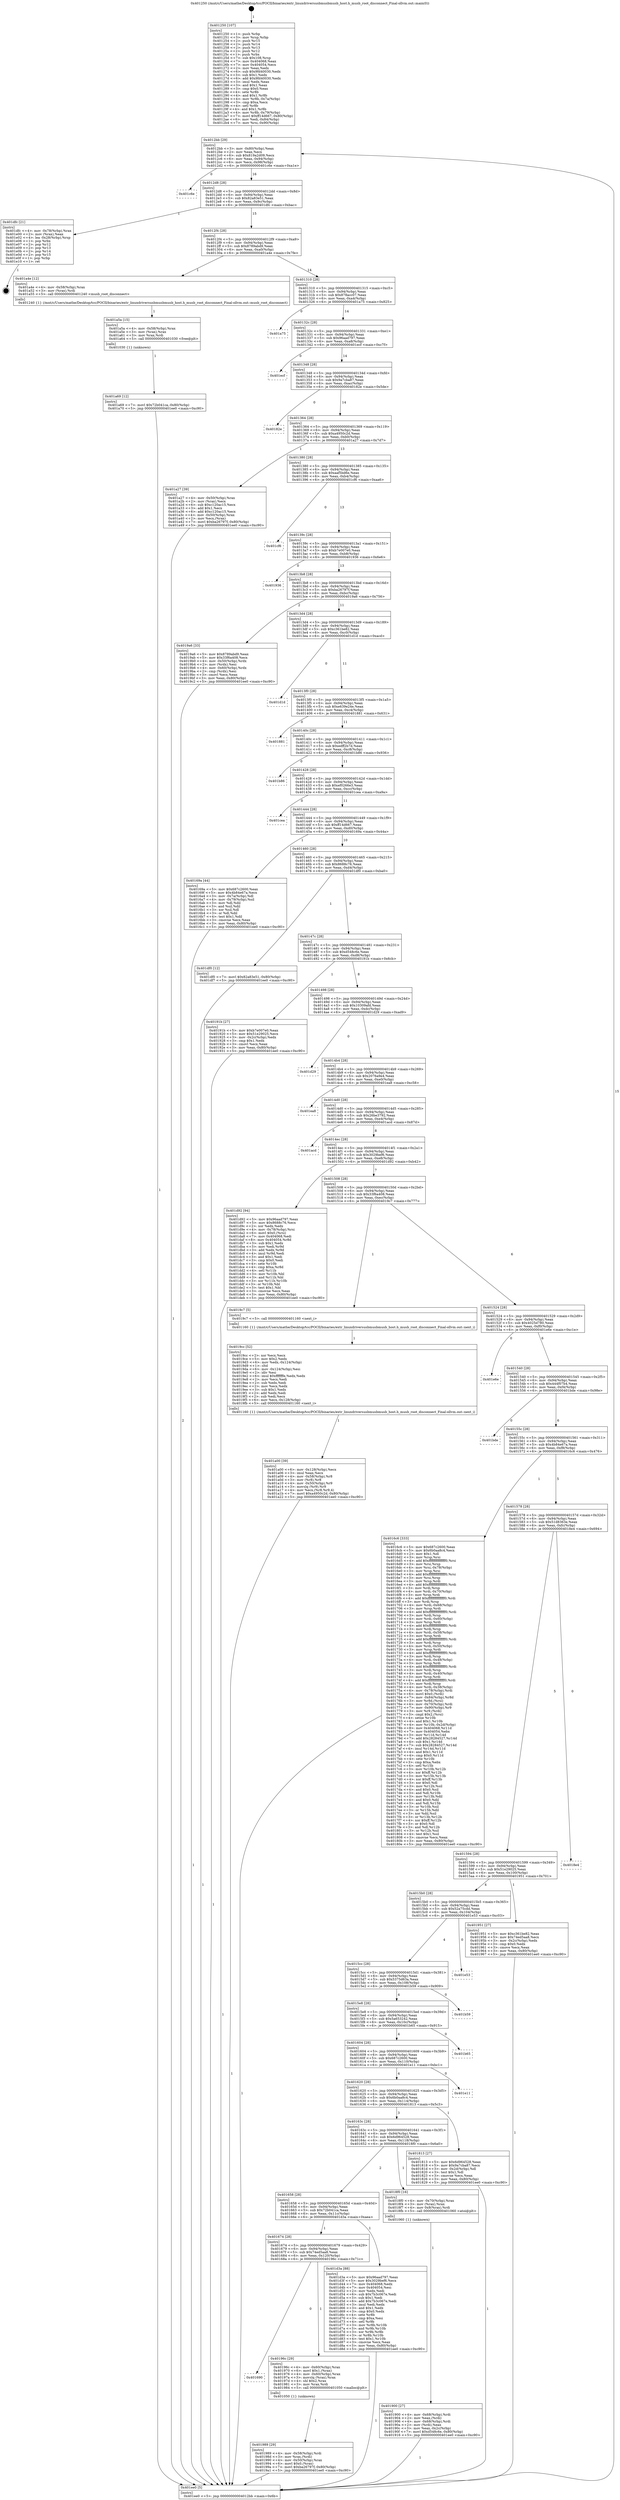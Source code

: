 digraph "0x401250" {
  label = "0x401250 (/mnt/c/Users/mathe/Desktop/tcc/POCII/binaries/extr_linuxdriversusbmusbmusb_host.h_musb_root_disconnect_Final-ollvm.out::main(0))"
  labelloc = "t"
  node[shape=record]

  Entry [label="",width=0.3,height=0.3,shape=circle,fillcolor=black,style=filled]
  "0x4012bb" [label="{
     0x4012bb [29]\l
     | [instrs]\l
     &nbsp;&nbsp;0x4012bb \<+3\>: mov -0x80(%rbp),%eax\l
     &nbsp;&nbsp;0x4012be \<+2\>: mov %eax,%ecx\l
     &nbsp;&nbsp;0x4012c0 \<+6\>: sub $0x819a2d09,%ecx\l
     &nbsp;&nbsp;0x4012c6 \<+6\>: mov %eax,-0x94(%rbp)\l
     &nbsp;&nbsp;0x4012cc \<+6\>: mov %ecx,-0x98(%rbp)\l
     &nbsp;&nbsp;0x4012d2 \<+6\>: je 0000000000401c6e \<main+0xa1e\>\l
  }"]
  "0x401c6e" [label="{
     0x401c6e\l
  }", style=dashed]
  "0x4012d8" [label="{
     0x4012d8 [28]\l
     | [instrs]\l
     &nbsp;&nbsp;0x4012d8 \<+5\>: jmp 00000000004012dd \<main+0x8d\>\l
     &nbsp;&nbsp;0x4012dd \<+6\>: mov -0x94(%rbp),%eax\l
     &nbsp;&nbsp;0x4012e3 \<+5\>: sub $0x82a83e51,%eax\l
     &nbsp;&nbsp;0x4012e8 \<+6\>: mov %eax,-0x9c(%rbp)\l
     &nbsp;&nbsp;0x4012ee \<+6\>: je 0000000000401dfc \<main+0xbac\>\l
  }"]
  Exit [label="",width=0.3,height=0.3,shape=circle,fillcolor=black,style=filled,peripheries=2]
  "0x401dfc" [label="{
     0x401dfc [21]\l
     | [instrs]\l
     &nbsp;&nbsp;0x401dfc \<+4\>: mov -0x78(%rbp),%rax\l
     &nbsp;&nbsp;0x401e00 \<+2\>: mov (%rax),%eax\l
     &nbsp;&nbsp;0x401e02 \<+4\>: lea -0x28(%rbp),%rsp\l
     &nbsp;&nbsp;0x401e06 \<+1\>: pop %rbx\l
     &nbsp;&nbsp;0x401e07 \<+2\>: pop %r12\l
     &nbsp;&nbsp;0x401e09 \<+2\>: pop %r13\l
     &nbsp;&nbsp;0x401e0b \<+2\>: pop %r14\l
     &nbsp;&nbsp;0x401e0d \<+2\>: pop %r15\l
     &nbsp;&nbsp;0x401e0f \<+1\>: pop %rbp\l
     &nbsp;&nbsp;0x401e10 \<+1\>: ret\l
  }"]
  "0x4012f4" [label="{
     0x4012f4 [28]\l
     | [instrs]\l
     &nbsp;&nbsp;0x4012f4 \<+5\>: jmp 00000000004012f9 \<main+0xa9\>\l
     &nbsp;&nbsp;0x4012f9 \<+6\>: mov -0x94(%rbp),%eax\l
     &nbsp;&nbsp;0x4012ff \<+5\>: sub $0x8789abd9,%eax\l
     &nbsp;&nbsp;0x401304 \<+6\>: mov %eax,-0xa0(%rbp)\l
     &nbsp;&nbsp;0x40130a \<+6\>: je 0000000000401a4e \<main+0x7fe\>\l
  }"]
  "0x401a69" [label="{
     0x401a69 [12]\l
     | [instrs]\l
     &nbsp;&nbsp;0x401a69 \<+7\>: movl $0x72b041ca,-0x80(%rbp)\l
     &nbsp;&nbsp;0x401a70 \<+5\>: jmp 0000000000401ee0 \<main+0xc90\>\l
  }"]
  "0x401a4e" [label="{
     0x401a4e [12]\l
     | [instrs]\l
     &nbsp;&nbsp;0x401a4e \<+4\>: mov -0x58(%rbp),%rax\l
     &nbsp;&nbsp;0x401a52 \<+3\>: mov (%rax),%rdi\l
     &nbsp;&nbsp;0x401a55 \<+5\>: call 0000000000401240 \<musb_root_disconnect\>\l
     | [calls]\l
     &nbsp;&nbsp;0x401240 \{1\} (/mnt/c/Users/mathe/Desktop/tcc/POCII/binaries/extr_linuxdriversusbmusbmusb_host.h_musb_root_disconnect_Final-ollvm.out::musb_root_disconnect)\l
  }"]
  "0x401310" [label="{
     0x401310 [28]\l
     | [instrs]\l
     &nbsp;&nbsp;0x401310 \<+5\>: jmp 0000000000401315 \<main+0xc5\>\l
     &nbsp;&nbsp;0x401315 \<+6\>: mov -0x94(%rbp),%eax\l
     &nbsp;&nbsp;0x40131b \<+5\>: sub $0x878acc07,%eax\l
     &nbsp;&nbsp;0x401320 \<+6\>: mov %eax,-0xa4(%rbp)\l
     &nbsp;&nbsp;0x401326 \<+6\>: je 0000000000401a75 \<main+0x825\>\l
  }"]
  "0x401a5a" [label="{
     0x401a5a [15]\l
     | [instrs]\l
     &nbsp;&nbsp;0x401a5a \<+4\>: mov -0x58(%rbp),%rax\l
     &nbsp;&nbsp;0x401a5e \<+3\>: mov (%rax),%rax\l
     &nbsp;&nbsp;0x401a61 \<+3\>: mov %rax,%rdi\l
     &nbsp;&nbsp;0x401a64 \<+5\>: call 0000000000401030 \<free@plt\>\l
     | [calls]\l
     &nbsp;&nbsp;0x401030 \{1\} (unknown)\l
  }"]
  "0x401a75" [label="{
     0x401a75\l
  }", style=dashed]
  "0x40132c" [label="{
     0x40132c [28]\l
     | [instrs]\l
     &nbsp;&nbsp;0x40132c \<+5\>: jmp 0000000000401331 \<main+0xe1\>\l
     &nbsp;&nbsp;0x401331 \<+6\>: mov -0x94(%rbp),%eax\l
     &nbsp;&nbsp;0x401337 \<+5\>: sub $0x96aad797,%eax\l
     &nbsp;&nbsp;0x40133c \<+6\>: mov %eax,-0xa8(%rbp)\l
     &nbsp;&nbsp;0x401342 \<+6\>: je 0000000000401ecf \<main+0xc7f\>\l
  }"]
  "0x401a00" [label="{
     0x401a00 [39]\l
     | [instrs]\l
     &nbsp;&nbsp;0x401a00 \<+6\>: mov -0x128(%rbp),%ecx\l
     &nbsp;&nbsp;0x401a06 \<+3\>: imul %eax,%ecx\l
     &nbsp;&nbsp;0x401a09 \<+4\>: mov -0x58(%rbp),%r8\l
     &nbsp;&nbsp;0x401a0d \<+3\>: mov (%r8),%r8\l
     &nbsp;&nbsp;0x401a10 \<+4\>: mov -0x50(%rbp),%r9\l
     &nbsp;&nbsp;0x401a14 \<+3\>: movslq (%r9),%r9\l
     &nbsp;&nbsp;0x401a17 \<+4\>: mov %ecx,(%r8,%r9,4)\l
     &nbsp;&nbsp;0x401a1b \<+7\>: movl $0xa4950c2d,-0x80(%rbp)\l
     &nbsp;&nbsp;0x401a22 \<+5\>: jmp 0000000000401ee0 \<main+0xc90\>\l
  }"]
  "0x401ecf" [label="{
     0x401ecf\l
  }", style=dashed]
  "0x401348" [label="{
     0x401348 [28]\l
     | [instrs]\l
     &nbsp;&nbsp;0x401348 \<+5\>: jmp 000000000040134d \<main+0xfd\>\l
     &nbsp;&nbsp;0x40134d \<+6\>: mov -0x94(%rbp),%eax\l
     &nbsp;&nbsp;0x401353 \<+5\>: sub $0x9a7cba87,%eax\l
     &nbsp;&nbsp;0x401358 \<+6\>: mov %eax,-0xac(%rbp)\l
     &nbsp;&nbsp;0x40135e \<+6\>: je 000000000040182e \<main+0x5de\>\l
  }"]
  "0x4019cc" [label="{
     0x4019cc [52]\l
     | [instrs]\l
     &nbsp;&nbsp;0x4019cc \<+2\>: xor %ecx,%ecx\l
     &nbsp;&nbsp;0x4019ce \<+5\>: mov $0x2,%edx\l
     &nbsp;&nbsp;0x4019d3 \<+6\>: mov %edx,-0x124(%rbp)\l
     &nbsp;&nbsp;0x4019d9 \<+1\>: cltd\l
     &nbsp;&nbsp;0x4019da \<+6\>: mov -0x124(%rbp),%esi\l
     &nbsp;&nbsp;0x4019e0 \<+2\>: idiv %esi\l
     &nbsp;&nbsp;0x4019e2 \<+6\>: imul $0xfffffffe,%edx,%edx\l
     &nbsp;&nbsp;0x4019e8 \<+2\>: mov %ecx,%edi\l
     &nbsp;&nbsp;0x4019ea \<+2\>: sub %edx,%edi\l
     &nbsp;&nbsp;0x4019ec \<+2\>: mov %ecx,%edx\l
     &nbsp;&nbsp;0x4019ee \<+3\>: sub $0x1,%edx\l
     &nbsp;&nbsp;0x4019f1 \<+2\>: add %edx,%edi\l
     &nbsp;&nbsp;0x4019f3 \<+2\>: sub %edi,%ecx\l
     &nbsp;&nbsp;0x4019f5 \<+6\>: mov %ecx,-0x128(%rbp)\l
     &nbsp;&nbsp;0x4019fb \<+5\>: call 0000000000401160 \<next_i\>\l
     | [calls]\l
     &nbsp;&nbsp;0x401160 \{1\} (/mnt/c/Users/mathe/Desktop/tcc/POCII/binaries/extr_linuxdriversusbmusbmusb_host.h_musb_root_disconnect_Final-ollvm.out::next_i)\l
  }"]
  "0x40182e" [label="{
     0x40182e\l
  }", style=dashed]
  "0x401364" [label="{
     0x401364 [28]\l
     | [instrs]\l
     &nbsp;&nbsp;0x401364 \<+5\>: jmp 0000000000401369 \<main+0x119\>\l
     &nbsp;&nbsp;0x401369 \<+6\>: mov -0x94(%rbp),%eax\l
     &nbsp;&nbsp;0x40136f \<+5\>: sub $0xa4950c2d,%eax\l
     &nbsp;&nbsp;0x401374 \<+6\>: mov %eax,-0xb0(%rbp)\l
     &nbsp;&nbsp;0x40137a \<+6\>: je 0000000000401a27 \<main+0x7d7\>\l
  }"]
  "0x401989" [label="{
     0x401989 [29]\l
     | [instrs]\l
     &nbsp;&nbsp;0x401989 \<+4\>: mov -0x58(%rbp),%rdi\l
     &nbsp;&nbsp;0x40198d \<+3\>: mov %rax,(%rdi)\l
     &nbsp;&nbsp;0x401990 \<+4\>: mov -0x50(%rbp),%rax\l
     &nbsp;&nbsp;0x401994 \<+6\>: movl $0x0,(%rax)\l
     &nbsp;&nbsp;0x40199a \<+7\>: movl $0xba26797f,-0x80(%rbp)\l
     &nbsp;&nbsp;0x4019a1 \<+5\>: jmp 0000000000401ee0 \<main+0xc90\>\l
  }"]
  "0x401a27" [label="{
     0x401a27 [39]\l
     | [instrs]\l
     &nbsp;&nbsp;0x401a27 \<+4\>: mov -0x50(%rbp),%rax\l
     &nbsp;&nbsp;0x401a2b \<+2\>: mov (%rax),%ecx\l
     &nbsp;&nbsp;0x401a2d \<+6\>: sub $0xc120ac15,%ecx\l
     &nbsp;&nbsp;0x401a33 \<+3\>: add $0x1,%ecx\l
     &nbsp;&nbsp;0x401a36 \<+6\>: add $0xc120ac15,%ecx\l
     &nbsp;&nbsp;0x401a3c \<+4\>: mov -0x50(%rbp),%rax\l
     &nbsp;&nbsp;0x401a40 \<+2\>: mov %ecx,(%rax)\l
     &nbsp;&nbsp;0x401a42 \<+7\>: movl $0xba26797f,-0x80(%rbp)\l
     &nbsp;&nbsp;0x401a49 \<+5\>: jmp 0000000000401ee0 \<main+0xc90\>\l
  }"]
  "0x401380" [label="{
     0x401380 [28]\l
     | [instrs]\l
     &nbsp;&nbsp;0x401380 \<+5\>: jmp 0000000000401385 \<main+0x135\>\l
     &nbsp;&nbsp;0x401385 \<+6\>: mov -0x94(%rbp),%eax\l
     &nbsp;&nbsp;0x40138b \<+5\>: sub $0xaaf5bd6e,%eax\l
     &nbsp;&nbsp;0x401390 \<+6\>: mov %eax,-0xb4(%rbp)\l
     &nbsp;&nbsp;0x401396 \<+6\>: je 0000000000401cf6 \<main+0xaa6\>\l
  }"]
  "0x401690" [label="{
     0x401690\l
  }", style=dashed]
  "0x401cf6" [label="{
     0x401cf6\l
  }", style=dashed]
  "0x40139c" [label="{
     0x40139c [28]\l
     | [instrs]\l
     &nbsp;&nbsp;0x40139c \<+5\>: jmp 00000000004013a1 \<main+0x151\>\l
     &nbsp;&nbsp;0x4013a1 \<+6\>: mov -0x94(%rbp),%eax\l
     &nbsp;&nbsp;0x4013a7 \<+5\>: sub $0xb7e007e0,%eax\l
     &nbsp;&nbsp;0x4013ac \<+6\>: mov %eax,-0xb8(%rbp)\l
     &nbsp;&nbsp;0x4013b2 \<+6\>: je 0000000000401936 \<main+0x6e6\>\l
  }"]
  "0x40196c" [label="{
     0x40196c [29]\l
     | [instrs]\l
     &nbsp;&nbsp;0x40196c \<+4\>: mov -0x60(%rbp),%rax\l
     &nbsp;&nbsp;0x401970 \<+6\>: movl $0x1,(%rax)\l
     &nbsp;&nbsp;0x401976 \<+4\>: mov -0x60(%rbp),%rax\l
     &nbsp;&nbsp;0x40197a \<+3\>: movslq (%rax),%rax\l
     &nbsp;&nbsp;0x40197d \<+4\>: shl $0x2,%rax\l
     &nbsp;&nbsp;0x401981 \<+3\>: mov %rax,%rdi\l
     &nbsp;&nbsp;0x401984 \<+5\>: call 0000000000401050 \<malloc@plt\>\l
     | [calls]\l
     &nbsp;&nbsp;0x401050 \{1\} (unknown)\l
  }"]
  "0x401936" [label="{
     0x401936\l
  }", style=dashed]
  "0x4013b8" [label="{
     0x4013b8 [28]\l
     | [instrs]\l
     &nbsp;&nbsp;0x4013b8 \<+5\>: jmp 00000000004013bd \<main+0x16d\>\l
     &nbsp;&nbsp;0x4013bd \<+6\>: mov -0x94(%rbp),%eax\l
     &nbsp;&nbsp;0x4013c3 \<+5\>: sub $0xba26797f,%eax\l
     &nbsp;&nbsp;0x4013c8 \<+6\>: mov %eax,-0xbc(%rbp)\l
     &nbsp;&nbsp;0x4013ce \<+6\>: je 00000000004019a6 \<main+0x756\>\l
  }"]
  "0x401674" [label="{
     0x401674 [28]\l
     | [instrs]\l
     &nbsp;&nbsp;0x401674 \<+5\>: jmp 0000000000401679 \<main+0x429\>\l
     &nbsp;&nbsp;0x401679 \<+6\>: mov -0x94(%rbp),%eax\l
     &nbsp;&nbsp;0x40167f \<+5\>: sub $0x74ed5aa8,%eax\l
     &nbsp;&nbsp;0x401684 \<+6\>: mov %eax,-0x120(%rbp)\l
     &nbsp;&nbsp;0x40168a \<+6\>: je 000000000040196c \<main+0x71c\>\l
  }"]
  "0x4019a6" [label="{
     0x4019a6 [33]\l
     | [instrs]\l
     &nbsp;&nbsp;0x4019a6 \<+5\>: mov $0x8789abd9,%eax\l
     &nbsp;&nbsp;0x4019ab \<+5\>: mov $0x33f6a408,%ecx\l
     &nbsp;&nbsp;0x4019b0 \<+4\>: mov -0x50(%rbp),%rdx\l
     &nbsp;&nbsp;0x4019b4 \<+2\>: mov (%rdx),%esi\l
     &nbsp;&nbsp;0x4019b6 \<+4\>: mov -0x60(%rbp),%rdx\l
     &nbsp;&nbsp;0x4019ba \<+2\>: cmp (%rdx),%esi\l
     &nbsp;&nbsp;0x4019bc \<+3\>: cmovl %ecx,%eax\l
     &nbsp;&nbsp;0x4019bf \<+3\>: mov %eax,-0x80(%rbp)\l
     &nbsp;&nbsp;0x4019c2 \<+5\>: jmp 0000000000401ee0 \<main+0xc90\>\l
  }"]
  "0x4013d4" [label="{
     0x4013d4 [28]\l
     | [instrs]\l
     &nbsp;&nbsp;0x4013d4 \<+5\>: jmp 00000000004013d9 \<main+0x189\>\l
     &nbsp;&nbsp;0x4013d9 \<+6\>: mov -0x94(%rbp),%eax\l
     &nbsp;&nbsp;0x4013df \<+5\>: sub $0xc361be82,%eax\l
     &nbsp;&nbsp;0x4013e4 \<+6\>: mov %eax,-0xc0(%rbp)\l
     &nbsp;&nbsp;0x4013ea \<+6\>: je 0000000000401d1d \<main+0xacd\>\l
  }"]
  "0x401d3a" [label="{
     0x401d3a [88]\l
     | [instrs]\l
     &nbsp;&nbsp;0x401d3a \<+5\>: mov $0x96aad797,%eax\l
     &nbsp;&nbsp;0x401d3f \<+5\>: mov $0x3029bef6,%ecx\l
     &nbsp;&nbsp;0x401d44 \<+7\>: mov 0x404068,%edx\l
     &nbsp;&nbsp;0x401d4b \<+7\>: mov 0x404054,%esi\l
     &nbsp;&nbsp;0x401d52 \<+2\>: mov %edx,%edi\l
     &nbsp;&nbsp;0x401d54 \<+6\>: sub $0x7b3c067e,%edi\l
     &nbsp;&nbsp;0x401d5a \<+3\>: sub $0x1,%edi\l
     &nbsp;&nbsp;0x401d5d \<+6\>: add $0x7b3c067e,%edi\l
     &nbsp;&nbsp;0x401d63 \<+3\>: imul %edi,%edx\l
     &nbsp;&nbsp;0x401d66 \<+3\>: and $0x1,%edx\l
     &nbsp;&nbsp;0x401d69 \<+3\>: cmp $0x0,%edx\l
     &nbsp;&nbsp;0x401d6c \<+4\>: sete %r8b\l
     &nbsp;&nbsp;0x401d70 \<+3\>: cmp $0xa,%esi\l
     &nbsp;&nbsp;0x401d73 \<+4\>: setl %r9b\l
     &nbsp;&nbsp;0x401d77 \<+3\>: mov %r8b,%r10b\l
     &nbsp;&nbsp;0x401d7a \<+3\>: and %r9b,%r10b\l
     &nbsp;&nbsp;0x401d7d \<+3\>: xor %r9b,%r8b\l
     &nbsp;&nbsp;0x401d80 \<+3\>: or %r8b,%r10b\l
     &nbsp;&nbsp;0x401d83 \<+4\>: test $0x1,%r10b\l
     &nbsp;&nbsp;0x401d87 \<+3\>: cmovne %ecx,%eax\l
     &nbsp;&nbsp;0x401d8a \<+3\>: mov %eax,-0x80(%rbp)\l
     &nbsp;&nbsp;0x401d8d \<+5\>: jmp 0000000000401ee0 \<main+0xc90\>\l
  }"]
  "0x401d1d" [label="{
     0x401d1d\l
  }", style=dashed]
  "0x4013f0" [label="{
     0x4013f0 [28]\l
     | [instrs]\l
     &nbsp;&nbsp;0x4013f0 \<+5\>: jmp 00000000004013f5 \<main+0x1a5\>\l
     &nbsp;&nbsp;0x4013f5 \<+6\>: mov -0x94(%rbp),%eax\l
     &nbsp;&nbsp;0x4013fb \<+5\>: sub $0xe639e24e,%eax\l
     &nbsp;&nbsp;0x401400 \<+6\>: mov %eax,-0xc4(%rbp)\l
     &nbsp;&nbsp;0x401406 \<+6\>: je 0000000000401881 \<main+0x631\>\l
  }"]
  "0x401900" [label="{
     0x401900 [27]\l
     | [instrs]\l
     &nbsp;&nbsp;0x401900 \<+4\>: mov -0x68(%rbp),%rdi\l
     &nbsp;&nbsp;0x401904 \<+2\>: mov %eax,(%rdi)\l
     &nbsp;&nbsp;0x401906 \<+4\>: mov -0x68(%rbp),%rdi\l
     &nbsp;&nbsp;0x40190a \<+2\>: mov (%rdi),%eax\l
     &nbsp;&nbsp;0x40190c \<+3\>: mov %eax,-0x2c(%rbp)\l
     &nbsp;&nbsp;0x40190f \<+7\>: movl $0xd548c6e,-0x80(%rbp)\l
     &nbsp;&nbsp;0x401916 \<+5\>: jmp 0000000000401ee0 \<main+0xc90\>\l
  }"]
  "0x401881" [label="{
     0x401881\l
  }", style=dashed]
  "0x40140c" [label="{
     0x40140c [28]\l
     | [instrs]\l
     &nbsp;&nbsp;0x40140c \<+5\>: jmp 0000000000401411 \<main+0x1c1\>\l
     &nbsp;&nbsp;0x401411 \<+6\>: mov -0x94(%rbp),%eax\l
     &nbsp;&nbsp;0x401417 \<+5\>: sub $0xedff2b7d,%eax\l
     &nbsp;&nbsp;0x40141c \<+6\>: mov %eax,-0xc8(%rbp)\l
     &nbsp;&nbsp;0x401422 \<+6\>: je 0000000000401b86 \<main+0x936\>\l
  }"]
  "0x401658" [label="{
     0x401658 [28]\l
     | [instrs]\l
     &nbsp;&nbsp;0x401658 \<+5\>: jmp 000000000040165d \<main+0x40d\>\l
     &nbsp;&nbsp;0x40165d \<+6\>: mov -0x94(%rbp),%eax\l
     &nbsp;&nbsp;0x401663 \<+5\>: sub $0x72b041ca,%eax\l
     &nbsp;&nbsp;0x401668 \<+6\>: mov %eax,-0x11c(%rbp)\l
     &nbsp;&nbsp;0x40166e \<+6\>: je 0000000000401d3a \<main+0xaea\>\l
  }"]
  "0x401b86" [label="{
     0x401b86\l
  }", style=dashed]
  "0x401428" [label="{
     0x401428 [28]\l
     | [instrs]\l
     &nbsp;&nbsp;0x401428 \<+5\>: jmp 000000000040142d \<main+0x1dd\>\l
     &nbsp;&nbsp;0x40142d \<+6\>: mov -0x94(%rbp),%eax\l
     &nbsp;&nbsp;0x401433 \<+5\>: sub $0xef0266e3,%eax\l
     &nbsp;&nbsp;0x401438 \<+6\>: mov %eax,-0xcc(%rbp)\l
     &nbsp;&nbsp;0x40143e \<+6\>: je 0000000000401cea \<main+0xa9a\>\l
  }"]
  "0x4018f0" [label="{
     0x4018f0 [16]\l
     | [instrs]\l
     &nbsp;&nbsp;0x4018f0 \<+4\>: mov -0x70(%rbp),%rax\l
     &nbsp;&nbsp;0x4018f4 \<+3\>: mov (%rax),%rax\l
     &nbsp;&nbsp;0x4018f7 \<+4\>: mov 0x8(%rax),%rdi\l
     &nbsp;&nbsp;0x4018fb \<+5\>: call 0000000000401060 \<atoi@plt\>\l
     | [calls]\l
     &nbsp;&nbsp;0x401060 \{1\} (unknown)\l
  }"]
  "0x401cea" [label="{
     0x401cea\l
  }", style=dashed]
  "0x401444" [label="{
     0x401444 [28]\l
     | [instrs]\l
     &nbsp;&nbsp;0x401444 \<+5\>: jmp 0000000000401449 \<main+0x1f9\>\l
     &nbsp;&nbsp;0x401449 \<+6\>: mov -0x94(%rbp),%eax\l
     &nbsp;&nbsp;0x40144f \<+5\>: sub $0xff14d667,%eax\l
     &nbsp;&nbsp;0x401454 \<+6\>: mov %eax,-0xd0(%rbp)\l
     &nbsp;&nbsp;0x40145a \<+6\>: je 000000000040169a \<main+0x44a\>\l
  }"]
  "0x40163c" [label="{
     0x40163c [28]\l
     | [instrs]\l
     &nbsp;&nbsp;0x40163c \<+5\>: jmp 0000000000401641 \<main+0x3f1\>\l
     &nbsp;&nbsp;0x401641 \<+6\>: mov -0x94(%rbp),%eax\l
     &nbsp;&nbsp;0x401647 \<+5\>: sub $0x6d964528,%eax\l
     &nbsp;&nbsp;0x40164c \<+6\>: mov %eax,-0x118(%rbp)\l
     &nbsp;&nbsp;0x401652 \<+6\>: je 00000000004018f0 \<main+0x6a0\>\l
  }"]
  "0x40169a" [label="{
     0x40169a [44]\l
     | [instrs]\l
     &nbsp;&nbsp;0x40169a \<+5\>: mov $0x687c2600,%eax\l
     &nbsp;&nbsp;0x40169f \<+5\>: mov $0x4b84e67a,%ecx\l
     &nbsp;&nbsp;0x4016a4 \<+3\>: mov -0x7a(%rbp),%dl\l
     &nbsp;&nbsp;0x4016a7 \<+4\>: mov -0x79(%rbp),%sil\l
     &nbsp;&nbsp;0x4016ab \<+3\>: mov %dl,%dil\l
     &nbsp;&nbsp;0x4016ae \<+3\>: and %sil,%dil\l
     &nbsp;&nbsp;0x4016b1 \<+3\>: xor %sil,%dl\l
     &nbsp;&nbsp;0x4016b4 \<+3\>: or %dl,%dil\l
     &nbsp;&nbsp;0x4016b7 \<+4\>: test $0x1,%dil\l
     &nbsp;&nbsp;0x4016bb \<+3\>: cmovne %ecx,%eax\l
     &nbsp;&nbsp;0x4016be \<+3\>: mov %eax,-0x80(%rbp)\l
     &nbsp;&nbsp;0x4016c1 \<+5\>: jmp 0000000000401ee0 \<main+0xc90\>\l
  }"]
  "0x401460" [label="{
     0x401460 [28]\l
     | [instrs]\l
     &nbsp;&nbsp;0x401460 \<+5\>: jmp 0000000000401465 \<main+0x215\>\l
     &nbsp;&nbsp;0x401465 \<+6\>: mov -0x94(%rbp),%eax\l
     &nbsp;&nbsp;0x40146b \<+5\>: sub $0x8688c76,%eax\l
     &nbsp;&nbsp;0x401470 \<+6\>: mov %eax,-0xd4(%rbp)\l
     &nbsp;&nbsp;0x401476 \<+6\>: je 0000000000401df0 \<main+0xba0\>\l
  }"]
  "0x401ee0" [label="{
     0x401ee0 [5]\l
     | [instrs]\l
     &nbsp;&nbsp;0x401ee0 \<+5\>: jmp 00000000004012bb \<main+0x6b\>\l
  }"]
  "0x401250" [label="{
     0x401250 [107]\l
     | [instrs]\l
     &nbsp;&nbsp;0x401250 \<+1\>: push %rbp\l
     &nbsp;&nbsp;0x401251 \<+3\>: mov %rsp,%rbp\l
     &nbsp;&nbsp;0x401254 \<+2\>: push %r15\l
     &nbsp;&nbsp;0x401256 \<+2\>: push %r14\l
     &nbsp;&nbsp;0x401258 \<+2\>: push %r13\l
     &nbsp;&nbsp;0x40125a \<+2\>: push %r12\l
     &nbsp;&nbsp;0x40125c \<+1\>: push %rbx\l
     &nbsp;&nbsp;0x40125d \<+7\>: sub $0x108,%rsp\l
     &nbsp;&nbsp;0x401264 \<+7\>: mov 0x404068,%eax\l
     &nbsp;&nbsp;0x40126b \<+7\>: mov 0x404054,%ecx\l
     &nbsp;&nbsp;0x401272 \<+2\>: mov %eax,%edx\l
     &nbsp;&nbsp;0x401274 \<+6\>: sub $0x9fd40030,%edx\l
     &nbsp;&nbsp;0x40127a \<+3\>: sub $0x1,%edx\l
     &nbsp;&nbsp;0x40127d \<+6\>: add $0x9fd40030,%edx\l
     &nbsp;&nbsp;0x401283 \<+3\>: imul %edx,%eax\l
     &nbsp;&nbsp;0x401286 \<+3\>: and $0x1,%eax\l
     &nbsp;&nbsp;0x401289 \<+3\>: cmp $0x0,%eax\l
     &nbsp;&nbsp;0x40128c \<+4\>: sete %r8b\l
     &nbsp;&nbsp;0x401290 \<+4\>: and $0x1,%r8b\l
     &nbsp;&nbsp;0x401294 \<+4\>: mov %r8b,-0x7a(%rbp)\l
     &nbsp;&nbsp;0x401298 \<+3\>: cmp $0xa,%ecx\l
     &nbsp;&nbsp;0x40129b \<+4\>: setl %r8b\l
     &nbsp;&nbsp;0x40129f \<+4\>: and $0x1,%r8b\l
     &nbsp;&nbsp;0x4012a3 \<+4\>: mov %r8b,-0x79(%rbp)\l
     &nbsp;&nbsp;0x4012a7 \<+7\>: movl $0xff14d667,-0x80(%rbp)\l
     &nbsp;&nbsp;0x4012ae \<+6\>: mov %edi,-0x84(%rbp)\l
     &nbsp;&nbsp;0x4012b4 \<+7\>: mov %rsi,-0x90(%rbp)\l
  }"]
  "0x401813" [label="{
     0x401813 [27]\l
     | [instrs]\l
     &nbsp;&nbsp;0x401813 \<+5\>: mov $0x6d964528,%eax\l
     &nbsp;&nbsp;0x401818 \<+5\>: mov $0x9a7cba87,%ecx\l
     &nbsp;&nbsp;0x40181d \<+3\>: mov -0x2d(%rbp),%dl\l
     &nbsp;&nbsp;0x401820 \<+3\>: test $0x1,%dl\l
     &nbsp;&nbsp;0x401823 \<+3\>: cmovne %ecx,%eax\l
     &nbsp;&nbsp;0x401826 \<+3\>: mov %eax,-0x80(%rbp)\l
     &nbsp;&nbsp;0x401829 \<+5\>: jmp 0000000000401ee0 \<main+0xc90\>\l
  }"]
  "0x401df0" [label="{
     0x401df0 [12]\l
     | [instrs]\l
     &nbsp;&nbsp;0x401df0 \<+7\>: movl $0x82a83e51,-0x80(%rbp)\l
     &nbsp;&nbsp;0x401df7 \<+5\>: jmp 0000000000401ee0 \<main+0xc90\>\l
  }"]
  "0x40147c" [label="{
     0x40147c [28]\l
     | [instrs]\l
     &nbsp;&nbsp;0x40147c \<+5\>: jmp 0000000000401481 \<main+0x231\>\l
     &nbsp;&nbsp;0x401481 \<+6\>: mov -0x94(%rbp),%eax\l
     &nbsp;&nbsp;0x401487 \<+5\>: sub $0xd548c6e,%eax\l
     &nbsp;&nbsp;0x40148c \<+6\>: mov %eax,-0xd8(%rbp)\l
     &nbsp;&nbsp;0x401492 \<+6\>: je 000000000040191b \<main+0x6cb\>\l
  }"]
  "0x401620" [label="{
     0x401620 [28]\l
     | [instrs]\l
     &nbsp;&nbsp;0x401620 \<+5\>: jmp 0000000000401625 \<main+0x3d5\>\l
     &nbsp;&nbsp;0x401625 \<+6\>: mov -0x94(%rbp),%eax\l
     &nbsp;&nbsp;0x40162b \<+5\>: sub $0x6b0aa8c4,%eax\l
     &nbsp;&nbsp;0x401630 \<+6\>: mov %eax,-0x114(%rbp)\l
     &nbsp;&nbsp;0x401636 \<+6\>: je 0000000000401813 \<main+0x5c3\>\l
  }"]
  "0x40191b" [label="{
     0x40191b [27]\l
     | [instrs]\l
     &nbsp;&nbsp;0x40191b \<+5\>: mov $0xb7e007e0,%eax\l
     &nbsp;&nbsp;0x401920 \<+5\>: mov $0x51e29025,%ecx\l
     &nbsp;&nbsp;0x401925 \<+3\>: mov -0x2c(%rbp),%edx\l
     &nbsp;&nbsp;0x401928 \<+3\>: cmp $0x1,%edx\l
     &nbsp;&nbsp;0x40192b \<+3\>: cmovl %ecx,%eax\l
     &nbsp;&nbsp;0x40192e \<+3\>: mov %eax,-0x80(%rbp)\l
     &nbsp;&nbsp;0x401931 \<+5\>: jmp 0000000000401ee0 \<main+0xc90\>\l
  }"]
  "0x401498" [label="{
     0x401498 [28]\l
     | [instrs]\l
     &nbsp;&nbsp;0x401498 \<+5\>: jmp 000000000040149d \<main+0x24d\>\l
     &nbsp;&nbsp;0x40149d \<+6\>: mov -0x94(%rbp),%eax\l
     &nbsp;&nbsp;0x4014a3 \<+5\>: sub $0x10309afd,%eax\l
     &nbsp;&nbsp;0x4014a8 \<+6\>: mov %eax,-0xdc(%rbp)\l
     &nbsp;&nbsp;0x4014ae \<+6\>: je 0000000000401d29 \<main+0xad9\>\l
  }"]
  "0x401e11" [label="{
     0x401e11\l
  }", style=dashed]
  "0x401d29" [label="{
     0x401d29\l
  }", style=dashed]
  "0x4014b4" [label="{
     0x4014b4 [28]\l
     | [instrs]\l
     &nbsp;&nbsp;0x4014b4 \<+5\>: jmp 00000000004014b9 \<main+0x269\>\l
     &nbsp;&nbsp;0x4014b9 \<+6\>: mov -0x94(%rbp),%eax\l
     &nbsp;&nbsp;0x4014bf \<+5\>: sub $0x2076a9e4,%eax\l
     &nbsp;&nbsp;0x4014c4 \<+6\>: mov %eax,-0xe0(%rbp)\l
     &nbsp;&nbsp;0x4014ca \<+6\>: je 0000000000401ea8 \<main+0xc58\>\l
  }"]
  "0x401604" [label="{
     0x401604 [28]\l
     | [instrs]\l
     &nbsp;&nbsp;0x401604 \<+5\>: jmp 0000000000401609 \<main+0x3b9\>\l
     &nbsp;&nbsp;0x401609 \<+6\>: mov -0x94(%rbp),%eax\l
     &nbsp;&nbsp;0x40160f \<+5\>: sub $0x687c2600,%eax\l
     &nbsp;&nbsp;0x401614 \<+6\>: mov %eax,-0x110(%rbp)\l
     &nbsp;&nbsp;0x40161a \<+6\>: je 0000000000401e11 \<main+0xbc1\>\l
  }"]
  "0x401ea8" [label="{
     0x401ea8\l
  }", style=dashed]
  "0x4014d0" [label="{
     0x4014d0 [28]\l
     | [instrs]\l
     &nbsp;&nbsp;0x4014d0 \<+5\>: jmp 00000000004014d5 \<main+0x285\>\l
     &nbsp;&nbsp;0x4014d5 \<+6\>: mov -0x94(%rbp),%eax\l
     &nbsp;&nbsp;0x4014db \<+5\>: sub $0x26be3792,%eax\l
     &nbsp;&nbsp;0x4014e0 \<+6\>: mov %eax,-0xe4(%rbp)\l
     &nbsp;&nbsp;0x4014e6 \<+6\>: je 0000000000401acd \<main+0x87d\>\l
  }"]
  "0x401b65" [label="{
     0x401b65\l
  }", style=dashed]
  "0x401acd" [label="{
     0x401acd\l
  }", style=dashed]
  "0x4014ec" [label="{
     0x4014ec [28]\l
     | [instrs]\l
     &nbsp;&nbsp;0x4014ec \<+5\>: jmp 00000000004014f1 \<main+0x2a1\>\l
     &nbsp;&nbsp;0x4014f1 \<+6\>: mov -0x94(%rbp),%eax\l
     &nbsp;&nbsp;0x4014f7 \<+5\>: sub $0x3029bef6,%eax\l
     &nbsp;&nbsp;0x4014fc \<+6\>: mov %eax,-0xe8(%rbp)\l
     &nbsp;&nbsp;0x401502 \<+6\>: je 0000000000401d92 \<main+0xb42\>\l
  }"]
  "0x4015e8" [label="{
     0x4015e8 [28]\l
     | [instrs]\l
     &nbsp;&nbsp;0x4015e8 \<+5\>: jmp 00000000004015ed \<main+0x39d\>\l
     &nbsp;&nbsp;0x4015ed \<+6\>: mov -0x94(%rbp),%eax\l
     &nbsp;&nbsp;0x4015f3 \<+5\>: sub $0x5a653242,%eax\l
     &nbsp;&nbsp;0x4015f8 \<+6\>: mov %eax,-0x10c(%rbp)\l
     &nbsp;&nbsp;0x4015fe \<+6\>: je 0000000000401b65 \<main+0x915\>\l
  }"]
  "0x401d92" [label="{
     0x401d92 [94]\l
     | [instrs]\l
     &nbsp;&nbsp;0x401d92 \<+5\>: mov $0x96aad797,%eax\l
     &nbsp;&nbsp;0x401d97 \<+5\>: mov $0x8688c76,%ecx\l
     &nbsp;&nbsp;0x401d9c \<+2\>: xor %edx,%edx\l
     &nbsp;&nbsp;0x401d9e \<+4\>: mov -0x78(%rbp),%rsi\l
     &nbsp;&nbsp;0x401da2 \<+6\>: movl $0x0,(%rsi)\l
     &nbsp;&nbsp;0x401da8 \<+7\>: mov 0x404068,%edi\l
     &nbsp;&nbsp;0x401daf \<+8\>: mov 0x404054,%r8d\l
     &nbsp;&nbsp;0x401db7 \<+3\>: sub $0x1,%edx\l
     &nbsp;&nbsp;0x401dba \<+3\>: mov %edi,%r9d\l
     &nbsp;&nbsp;0x401dbd \<+3\>: add %edx,%r9d\l
     &nbsp;&nbsp;0x401dc0 \<+4\>: imul %r9d,%edi\l
     &nbsp;&nbsp;0x401dc4 \<+3\>: and $0x1,%edi\l
     &nbsp;&nbsp;0x401dc7 \<+3\>: cmp $0x0,%edi\l
     &nbsp;&nbsp;0x401dca \<+4\>: sete %r10b\l
     &nbsp;&nbsp;0x401dce \<+4\>: cmp $0xa,%r8d\l
     &nbsp;&nbsp;0x401dd2 \<+4\>: setl %r11b\l
     &nbsp;&nbsp;0x401dd6 \<+3\>: mov %r10b,%bl\l
     &nbsp;&nbsp;0x401dd9 \<+3\>: and %r11b,%bl\l
     &nbsp;&nbsp;0x401ddc \<+3\>: xor %r11b,%r10b\l
     &nbsp;&nbsp;0x401ddf \<+3\>: or %r10b,%bl\l
     &nbsp;&nbsp;0x401de2 \<+3\>: test $0x1,%bl\l
     &nbsp;&nbsp;0x401de5 \<+3\>: cmovne %ecx,%eax\l
     &nbsp;&nbsp;0x401de8 \<+3\>: mov %eax,-0x80(%rbp)\l
     &nbsp;&nbsp;0x401deb \<+5\>: jmp 0000000000401ee0 \<main+0xc90\>\l
  }"]
  "0x401508" [label="{
     0x401508 [28]\l
     | [instrs]\l
     &nbsp;&nbsp;0x401508 \<+5\>: jmp 000000000040150d \<main+0x2bd\>\l
     &nbsp;&nbsp;0x40150d \<+6\>: mov -0x94(%rbp),%eax\l
     &nbsp;&nbsp;0x401513 \<+5\>: sub $0x33f6a408,%eax\l
     &nbsp;&nbsp;0x401518 \<+6\>: mov %eax,-0xec(%rbp)\l
     &nbsp;&nbsp;0x40151e \<+6\>: je 00000000004019c7 \<main+0x777\>\l
  }"]
  "0x401b59" [label="{
     0x401b59\l
  }", style=dashed]
  "0x4019c7" [label="{
     0x4019c7 [5]\l
     | [instrs]\l
     &nbsp;&nbsp;0x4019c7 \<+5\>: call 0000000000401160 \<next_i\>\l
     | [calls]\l
     &nbsp;&nbsp;0x401160 \{1\} (/mnt/c/Users/mathe/Desktop/tcc/POCII/binaries/extr_linuxdriversusbmusbmusb_host.h_musb_root_disconnect_Final-ollvm.out::next_i)\l
  }"]
  "0x401524" [label="{
     0x401524 [28]\l
     | [instrs]\l
     &nbsp;&nbsp;0x401524 \<+5\>: jmp 0000000000401529 \<main+0x2d9\>\l
     &nbsp;&nbsp;0x401529 \<+6\>: mov -0x94(%rbp),%eax\l
     &nbsp;&nbsp;0x40152f \<+5\>: sub $0x4025d780,%eax\l
     &nbsp;&nbsp;0x401534 \<+6\>: mov %eax,-0xf0(%rbp)\l
     &nbsp;&nbsp;0x40153a \<+6\>: je 0000000000401e6e \<main+0xc1e\>\l
  }"]
  "0x4015cc" [label="{
     0x4015cc [28]\l
     | [instrs]\l
     &nbsp;&nbsp;0x4015cc \<+5\>: jmp 00000000004015d1 \<main+0x381\>\l
     &nbsp;&nbsp;0x4015d1 \<+6\>: mov -0x94(%rbp),%eax\l
     &nbsp;&nbsp;0x4015d7 \<+5\>: sub $0x5375d63a,%eax\l
     &nbsp;&nbsp;0x4015dc \<+6\>: mov %eax,-0x108(%rbp)\l
     &nbsp;&nbsp;0x4015e2 \<+6\>: je 0000000000401b59 \<main+0x909\>\l
  }"]
  "0x401e6e" [label="{
     0x401e6e\l
  }", style=dashed]
  "0x401540" [label="{
     0x401540 [28]\l
     | [instrs]\l
     &nbsp;&nbsp;0x401540 \<+5\>: jmp 0000000000401545 \<main+0x2f5\>\l
     &nbsp;&nbsp;0x401545 \<+6\>: mov -0x94(%rbp),%eax\l
     &nbsp;&nbsp;0x40154b \<+5\>: sub $0x444f07b4,%eax\l
     &nbsp;&nbsp;0x401550 \<+6\>: mov %eax,-0xf4(%rbp)\l
     &nbsp;&nbsp;0x401556 \<+6\>: je 0000000000401bde \<main+0x98e\>\l
  }"]
  "0x401e53" [label="{
     0x401e53\l
  }", style=dashed]
  "0x401bde" [label="{
     0x401bde\l
  }", style=dashed]
  "0x40155c" [label="{
     0x40155c [28]\l
     | [instrs]\l
     &nbsp;&nbsp;0x40155c \<+5\>: jmp 0000000000401561 \<main+0x311\>\l
     &nbsp;&nbsp;0x401561 \<+6\>: mov -0x94(%rbp),%eax\l
     &nbsp;&nbsp;0x401567 \<+5\>: sub $0x4b84e67a,%eax\l
     &nbsp;&nbsp;0x40156c \<+6\>: mov %eax,-0xf8(%rbp)\l
     &nbsp;&nbsp;0x401572 \<+6\>: je 00000000004016c6 \<main+0x476\>\l
  }"]
  "0x4015b0" [label="{
     0x4015b0 [28]\l
     | [instrs]\l
     &nbsp;&nbsp;0x4015b0 \<+5\>: jmp 00000000004015b5 \<main+0x365\>\l
     &nbsp;&nbsp;0x4015b5 \<+6\>: mov -0x94(%rbp),%eax\l
     &nbsp;&nbsp;0x4015bb \<+5\>: sub $0x52a75cdd,%eax\l
     &nbsp;&nbsp;0x4015c0 \<+6\>: mov %eax,-0x104(%rbp)\l
     &nbsp;&nbsp;0x4015c6 \<+6\>: je 0000000000401e53 \<main+0xc03\>\l
  }"]
  "0x4016c6" [label="{
     0x4016c6 [333]\l
     | [instrs]\l
     &nbsp;&nbsp;0x4016c6 \<+5\>: mov $0x687c2600,%eax\l
     &nbsp;&nbsp;0x4016cb \<+5\>: mov $0x6b0aa8c4,%ecx\l
     &nbsp;&nbsp;0x4016d0 \<+2\>: mov $0x1,%dl\l
     &nbsp;&nbsp;0x4016d2 \<+3\>: mov %rsp,%rsi\l
     &nbsp;&nbsp;0x4016d5 \<+4\>: add $0xfffffffffffffff0,%rsi\l
     &nbsp;&nbsp;0x4016d9 \<+3\>: mov %rsi,%rsp\l
     &nbsp;&nbsp;0x4016dc \<+4\>: mov %rsi,-0x78(%rbp)\l
     &nbsp;&nbsp;0x4016e0 \<+3\>: mov %rsp,%rsi\l
     &nbsp;&nbsp;0x4016e3 \<+4\>: add $0xfffffffffffffff0,%rsi\l
     &nbsp;&nbsp;0x4016e7 \<+3\>: mov %rsi,%rsp\l
     &nbsp;&nbsp;0x4016ea \<+3\>: mov %rsp,%rdi\l
     &nbsp;&nbsp;0x4016ed \<+4\>: add $0xfffffffffffffff0,%rdi\l
     &nbsp;&nbsp;0x4016f1 \<+3\>: mov %rdi,%rsp\l
     &nbsp;&nbsp;0x4016f4 \<+4\>: mov %rdi,-0x70(%rbp)\l
     &nbsp;&nbsp;0x4016f8 \<+3\>: mov %rsp,%rdi\l
     &nbsp;&nbsp;0x4016fb \<+4\>: add $0xfffffffffffffff0,%rdi\l
     &nbsp;&nbsp;0x4016ff \<+3\>: mov %rdi,%rsp\l
     &nbsp;&nbsp;0x401702 \<+4\>: mov %rdi,-0x68(%rbp)\l
     &nbsp;&nbsp;0x401706 \<+3\>: mov %rsp,%rdi\l
     &nbsp;&nbsp;0x401709 \<+4\>: add $0xfffffffffffffff0,%rdi\l
     &nbsp;&nbsp;0x40170d \<+3\>: mov %rdi,%rsp\l
     &nbsp;&nbsp;0x401710 \<+4\>: mov %rdi,-0x60(%rbp)\l
     &nbsp;&nbsp;0x401714 \<+3\>: mov %rsp,%rdi\l
     &nbsp;&nbsp;0x401717 \<+4\>: add $0xfffffffffffffff0,%rdi\l
     &nbsp;&nbsp;0x40171b \<+3\>: mov %rdi,%rsp\l
     &nbsp;&nbsp;0x40171e \<+4\>: mov %rdi,-0x58(%rbp)\l
     &nbsp;&nbsp;0x401722 \<+3\>: mov %rsp,%rdi\l
     &nbsp;&nbsp;0x401725 \<+4\>: add $0xfffffffffffffff0,%rdi\l
     &nbsp;&nbsp;0x401729 \<+3\>: mov %rdi,%rsp\l
     &nbsp;&nbsp;0x40172c \<+4\>: mov %rdi,-0x50(%rbp)\l
     &nbsp;&nbsp;0x401730 \<+3\>: mov %rsp,%rdi\l
     &nbsp;&nbsp;0x401733 \<+4\>: add $0xfffffffffffffff0,%rdi\l
     &nbsp;&nbsp;0x401737 \<+3\>: mov %rdi,%rsp\l
     &nbsp;&nbsp;0x40173a \<+4\>: mov %rdi,-0x48(%rbp)\l
     &nbsp;&nbsp;0x40173e \<+3\>: mov %rsp,%rdi\l
     &nbsp;&nbsp;0x401741 \<+4\>: add $0xfffffffffffffff0,%rdi\l
     &nbsp;&nbsp;0x401745 \<+3\>: mov %rdi,%rsp\l
     &nbsp;&nbsp;0x401748 \<+4\>: mov %rdi,-0x40(%rbp)\l
     &nbsp;&nbsp;0x40174c \<+3\>: mov %rsp,%rdi\l
     &nbsp;&nbsp;0x40174f \<+4\>: add $0xfffffffffffffff0,%rdi\l
     &nbsp;&nbsp;0x401753 \<+3\>: mov %rdi,%rsp\l
     &nbsp;&nbsp;0x401756 \<+4\>: mov %rdi,-0x38(%rbp)\l
     &nbsp;&nbsp;0x40175a \<+4\>: mov -0x78(%rbp),%rdi\l
     &nbsp;&nbsp;0x40175e \<+6\>: movl $0x0,(%rdi)\l
     &nbsp;&nbsp;0x401764 \<+7\>: mov -0x84(%rbp),%r8d\l
     &nbsp;&nbsp;0x40176b \<+3\>: mov %r8d,(%rsi)\l
     &nbsp;&nbsp;0x40176e \<+4\>: mov -0x70(%rbp),%rdi\l
     &nbsp;&nbsp;0x401772 \<+7\>: mov -0x90(%rbp),%r9\l
     &nbsp;&nbsp;0x401779 \<+3\>: mov %r9,(%rdi)\l
     &nbsp;&nbsp;0x40177c \<+3\>: cmpl $0x2,(%rsi)\l
     &nbsp;&nbsp;0x40177f \<+4\>: setne %r10b\l
     &nbsp;&nbsp;0x401783 \<+4\>: and $0x1,%r10b\l
     &nbsp;&nbsp;0x401787 \<+4\>: mov %r10b,-0x2d(%rbp)\l
     &nbsp;&nbsp;0x40178b \<+8\>: mov 0x404068,%r11d\l
     &nbsp;&nbsp;0x401793 \<+7\>: mov 0x404054,%ebx\l
     &nbsp;&nbsp;0x40179a \<+3\>: mov %r11d,%r14d\l
     &nbsp;&nbsp;0x40179d \<+7\>: add $0x28284527,%r14d\l
     &nbsp;&nbsp;0x4017a4 \<+4\>: sub $0x1,%r14d\l
     &nbsp;&nbsp;0x4017a8 \<+7\>: sub $0x28284527,%r14d\l
     &nbsp;&nbsp;0x4017af \<+4\>: imul %r14d,%r11d\l
     &nbsp;&nbsp;0x4017b3 \<+4\>: and $0x1,%r11d\l
     &nbsp;&nbsp;0x4017b7 \<+4\>: cmp $0x0,%r11d\l
     &nbsp;&nbsp;0x4017bb \<+4\>: sete %r10b\l
     &nbsp;&nbsp;0x4017bf \<+3\>: cmp $0xa,%ebx\l
     &nbsp;&nbsp;0x4017c2 \<+4\>: setl %r15b\l
     &nbsp;&nbsp;0x4017c6 \<+3\>: mov %r10b,%r12b\l
     &nbsp;&nbsp;0x4017c9 \<+4\>: xor $0xff,%r12b\l
     &nbsp;&nbsp;0x4017cd \<+3\>: mov %r15b,%r13b\l
     &nbsp;&nbsp;0x4017d0 \<+4\>: xor $0xff,%r13b\l
     &nbsp;&nbsp;0x4017d4 \<+3\>: xor $0x0,%dl\l
     &nbsp;&nbsp;0x4017d7 \<+3\>: mov %r12b,%sil\l
     &nbsp;&nbsp;0x4017da \<+4\>: and $0x0,%sil\l
     &nbsp;&nbsp;0x4017de \<+3\>: and %dl,%r10b\l
     &nbsp;&nbsp;0x4017e1 \<+3\>: mov %r13b,%dil\l
     &nbsp;&nbsp;0x4017e4 \<+4\>: and $0x0,%dil\l
     &nbsp;&nbsp;0x4017e8 \<+3\>: and %dl,%r15b\l
     &nbsp;&nbsp;0x4017eb \<+3\>: or %r10b,%sil\l
     &nbsp;&nbsp;0x4017ee \<+3\>: or %r15b,%dil\l
     &nbsp;&nbsp;0x4017f1 \<+3\>: xor %dil,%sil\l
     &nbsp;&nbsp;0x4017f4 \<+3\>: or %r13b,%r12b\l
     &nbsp;&nbsp;0x4017f7 \<+4\>: xor $0xff,%r12b\l
     &nbsp;&nbsp;0x4017fb \<+3\>: or $0x0,%dl\l
     &nbsp;&nbsp;0x4017fe \<+3\>: and %dl,%r12b\l
     &nbsp;&nbsp;0x401801 \<+3\>: or %r12b,%sil\l
     &nbsp;&nbsp;0x401804 \<+4\>: test $0x1,%sil\l
     &nbsp;&nbsp;0x401808 \<+3\>: cmovne %ecx,%eax\l
     &nbsp;&nbsp;0x40180b \<+3\>: mov %eax,-0x80(%rbp)\l
     &nbsp;&nbsp;0x40180e \<+5\>: jmp 0000000000401ee0 \<main+0xc90\>\l
  }"]
  "0x401578" [label="{
     0x401578 [28]\l
     | [instrs]\l
     &nbsp;&nbsp;0x401578 \<+5\>: jmp 000000000040157d \<main+0x32d\>\l
     &nbsp;&nbsp;0x40157d \<+6\>: mov -0x94(%rbp),%eax\l
     &nbsp;&nbsp;0x401583 \<+5\>: sub $0x51d8363e,%eax\l
     &nbsp;&nbsp;0x401588 \<+6\>: mov %eax,-0xfc(%rbp)\l
     &nbsp;&nbsp;0x40158e \<+6\>: je 00000000004018e4 \<main+0x694\>\l
  }"]
  "0x401951" [label="{
     0x401951 [27]\l
     | [instrs]\l
     &nbsp;&nbsp;0x401951 \<+5\>: mov $0xc361be82,%eax\l
     &nbsp;&nbsp;0x401956 \<+5\>: mov $0x74ed5aa8,%ecx\l
     &nbsp;&nbsp;0x40195b \<+3\>: mov -0x2c(%rbp),%edx\l
     &nbsp;&nbsp;0x40195e \<+3\>: cmp $0x0,%edx\l
     &nbsp;&nbsp;0x401961 \<+3\>: cmove %ecx,%eax\l
     &nbsp;&nbsp;0x401964 \<+3\>: mov %eax,-0x80(%rbp)\l
     &nbsp;&nbsp;0x401967 \<+5\>: jmp 0000000000401ee0 \<main+0xc90\>\l
  }"]
  "0x401594" [label="{
     0x401594 [28]\l
     | [instrs]\l
     &nbsp;&nbsp;0x401594 \<+5\>: jmp 0000000000401599 \<main+0x349\>\l
     &nbsp;&nbsp;0x401599 \<+6\>: mov -0x94(%rbp),%eax\l
     &nbsp;&nbsp;0x40159f \<+5\>: sub $0x51e29025,%eax\l
     &nbsp;&nbsp;0x4015a4 \<+6\>: mov %eax,-0x100(%rbp)\l
     &nbsp;&nbsp;0x4015aa \<+6\>: je 0000000000401951 \<main+0x701\>\l
  }"]
  "0x4018e4" [label="{
     0x4018e4\l
  }", style=dashed]
  Entry -> "0x401250" [label=" 1"]
  "0x4012bb" -> "0x401c6e" [label=" 0"]
  "0x4012bb" -> "0x4012d8" [label=" 16"]
  "0x401dfc" -> Exit [label=" 1"]
  "0x4012d8" -> "0x401dfc" [label=" 1"]
  "0x4012d8" -> "0x4012f4" [label=" 15"]
  "0x401df0" -> "0x401ee0" [label=" 1"]
  "0x4012f4" -> "0x401a4e" [label=" 1"]
  "0x4012f4" -> "0x401310" [label=" 14"]
  "0x401d92" -> "0x401ee0" [label=" 1"]
  "0x401310" -> "0x401a75" [label=" 0"]
  "0x401310" -> "0x40132c" [label=" 14"]
  "0x401d3a" -> "0x401ee0" [label=" 1"]
  "0x40132c" -> "0x401ecf" [label=" 0"]
  "0x40132c" -> "0x401348" [label=" 14"]
  "0x401a69" -> "0x401ee0" [label=" 1"]
  "0x401348" -> "0x40182e" [label=" 0"]
  "0x401348" -> "0x401364" [label=" 14"]
  "0x401a5a" -> "0x401a69" [label=" 1"]
  "0x401364" -> "0x401a27" [label=" 1"]
  "0x401364" -> "0x401380" [label=" 13"]
  "0x401a4e" -> "0x401a5a" [label=" 1"]
  "0x401380" -> "0x401cf6" [label=" 0"]
  "0x401380" -> "0x40139c" [label=" 13"]
  "0x401a27" -> "0x401ee0" [label=" 1"]
  "0x40139c" -> "0x401936" [label=" 0"]
  "0x40139c" -> "0x4013b8" [label=" 13"]
  "0x401a00" -> "0x401ee0" [label=" 1"]
  "0x4013b8" -> "0x4019a6" [label=" 2"]
  "0x4013b8" -> "0x4013d4" [label=" 11"]
  "0x4019c7" -> "0x4019cc" [label=" 1"]
  "0x4013d4" -> "0x401d1d" [label=" 0"]
  "0x4013d4" -> "0x4013f0" [label=" 11"]
  "0x4019a6" -> "0x401ee0" [label=" 2"]
  "0x4013f0" -> "0x401881" [label=" 0"]
  "0x4013f0" -> "0x40140c" [label=" 11"]
  "0x40196c" -> "0x401989" [label=" 1"]
  "0x40140c" -> "0x401b86" [label=" 0"]
  "0x40140c" -> "0x401428" [label=" 11"]
  "0x401674" -> "0x401690" [label=" 0"]
  "0x401428" -> "0x401cea" [label=" 0"]
  "0x401428" -> "0x401444" [label=" 11"]
  "0x401674" -> "0x40196c" [label=" 1"]
  "0x401444" -> "0x40169a" [label=" 1"]
  "0x401444" -> "0x401460" [label=" 10"]
  "0x40169a" -> "0x401ee0" [label=" 1"]
  "0x401250" -> "0x4012bb" [label=" 1"]
  "0x401ee0" -> "0x4012bb" [label=" 15"]
  "0x401658" -> "0x401674" [label=" 1"]
  "0x401460" -> "0x401df0" [label=" 1"]
  "0x401460" -> "0x40147c" [label=" 9"]
  "0x401658" -> "0x401d3a" [label=" 1"]
  "0x40147c" -> "0x40191b" [label=" 1"]
  "0x40147c" -> "0x401498" [label=" 8"]
  "0x401951" -> "0x401ee0" [label=" 1"]
  "0x401498" -> "0x401d29" [label=" 0"]
  "0x401498" -> "0x4014b4" [label=" 8"]
  "0x40191b" -> "0x401ee0" [label=" 1"]
  "0x4014b4" -> "0x401ea8" [label=" 0"]
  "0x4014b4" -> "0x4014d0" [label=" 8"]
  "0x4018f0" -> "0x401900" [label=" 1"]
  "0x4014d0" -> "0x401acd" [label=" 0"]
  "0x4014d0" -> "0x4014ec" [label=" 8"]
  "0x40163c" -> "0x401658" [label=" 2"]
  "0x4014ec" -> "0x401d92" [label=" 1"]
  "0x4014ec" -> "0x401508" [label=" 7"]
  "0x4019cc" -> "0x401a00" [label=" 1"]
  "0x401508" -> "0x4019c7" [label=" 1"]
  "0x401508" -> "0x401524" [label=" 6"]
  "0x401813" -> "0x401ee0" [label=" 1"]
  "0x401524" -> "0x401e6e" [label=" 0"]
  "0x401524" -> "0x401540" [label=" 6"]
  "0x401620" -> "0x401813" [label=" 1"]
  "0x401540" -> "0x401bde" [label=" 0"]
  "0x401540" -> "0x40155c" [label=" 6"]
  "0x401989" -> "0x401ee0" [label=" 1"]
  "0x40155c" -> "0x4016c6" [label=" 1"]
  "0x40155c" -> "0x401578" [label=" 5"]
  "0x401604" -> "0x401e11" [label=" 0"]
  "0x4016c6" -> "0x401ee0" [label=" 1"]
  "0x401900" -> "0x401ee0" [label=" 1"]
  "0x401578" -> "0x4018e4" [label=" 0"]
  "0x401578" -> "0x401594" [label=" 5"]
  "0x4015e8" -> "0x401604" [label=" 4"]
  "0x401594" -> "0x401951" [label=" 1"]
  "0x401594" -> "0x4015b0" [label=" 4"]
  "0x401604" -> "0x401620" [label=" 4"]
  "0x4015b0" -> "0x401e53" [label=" 0"]
  "0x4015b0" -> "0x4015cc" [label=" 4"]
  "0x401620" -> "0x40163c" [label=" 3"]
  "0x4015cc" -> "0x401b59" [label=" 0"]
  "0x4015cc" -> "0x4015e8" [label=" 4"]
  "0x40163c" -> "0x4018f0" [label=" 1"]
  "0x4015e8" -> "0x401b65" [label=" 0"]
}
